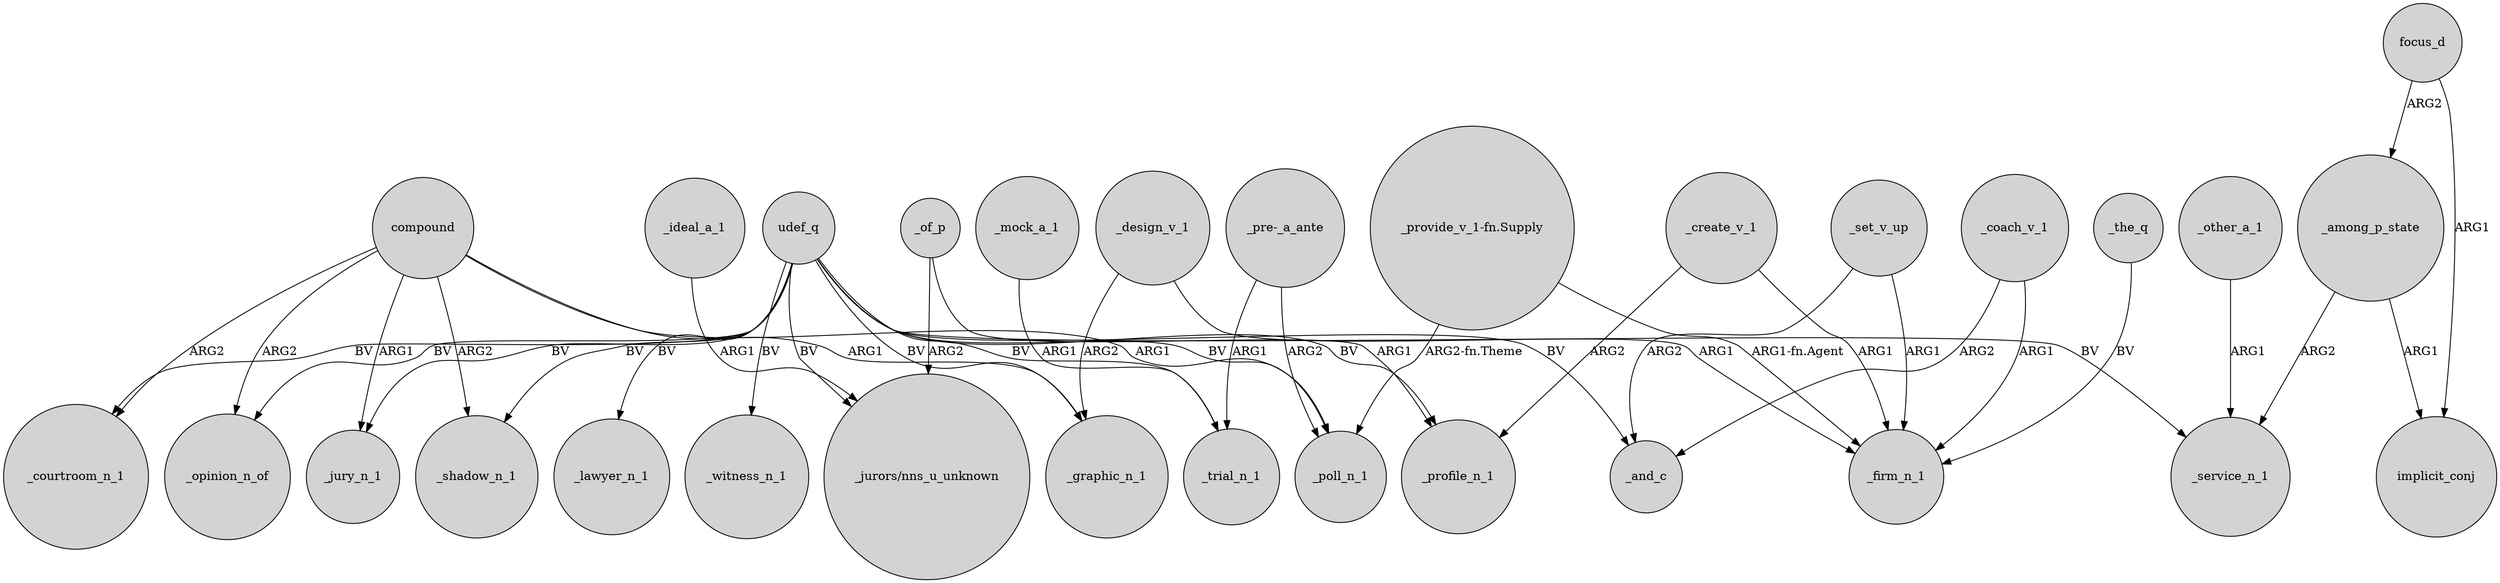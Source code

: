 digraph {
	node [shape=circle style=filled]
	_ideal_a_1 -> "_jurors/nns_u_unknown" [label=ARG1]
	compound -> _opinion_n_of [label=ARG2]
	_design_v_1 -> _firm_n_1 [label=ARG1]
	_coach_v_1 -> _and_c [label=ARG2]
	udef_q -> _opinion_n_of [label=BV]
	udef_q -> "_jurors/nns_u_unknown" [label=BV]
	_coach_v_1 -> _firm_n_1 [label=ARG1]
	_create_v_1 -> _firm_n_1 [label=ARG1]
	_mock_a_1 -> _trial_n_1 [label=ARG1]
	compound -> _jury_n_1 [label=ARG1]
	"_pre-_a_ante" -> _poll_n_1 [label=ARG2]
	_other_a_1 -> _service_n_1 [label=ARG1]
	udef_q -> _graphic_n_1 [label=BV]
	_among_p_state -> implicit_conj [label=ARG1]
	compound -> _shadow_n_1 [label=ARG2]
	_of_p -> "_jurors/nns_u_unknown" [label=ARG2]
	"_pre-_a_ante" -> _trial_n_1 [label=ARG1]
	compound -> _graphic_n_1 [label=ARG1]
	_among_p_state -> _service_n_1 [label=ARG2]
	"_provide_v_1-fn.Supply" -> _poll_n_1 [label="ARG2-fn.Theme"]
	udef_q -> _service_n_1 [label=BV]
	udef_q -> _profile_n_1 [label=BV]
	udef_q -> _trial_n_1 [label=BV]
	udef_q -> _lawyer_n_1 [label=BV]
	_set_v_up -> _and_c [label=ARG2]
	compound -> _courtroom_n_1 [label=ARG2]
	_the_q -> _firm_n_1 [label=BV]
	udef_q -> _courtroom_n_1 [label=BV]
	_create_v_1 -> _profile_n_1 [label=ARG2]
	focus_d -> implicit_conj [label=ARG1]
	udef_q -> _poll_n_1 [label=BV]
	"_provide_v_1-fn.Supply" -> _firm_n_1 [label="ARG1-fn.Agent"]
	_set_v_up -> _firm_n_1 [label=ARG1]
	udef_q -> _jury_n_1 [label=BV]
	udef_q -> _witness_n_1 [label=BV]
	udef_q -> _shadow_n_1 [label=BV]
	udef_q -> _and_c [label=BV]
	_design_v_1 -> _graphic_n_1 [label=ARG2]
	compound -> _poll_n_1 [label=ARG1]
	focus_d -> _among_p_state [label=ARG2]
	_of_p -> _profile_n_1 [label=ARG1]
}
